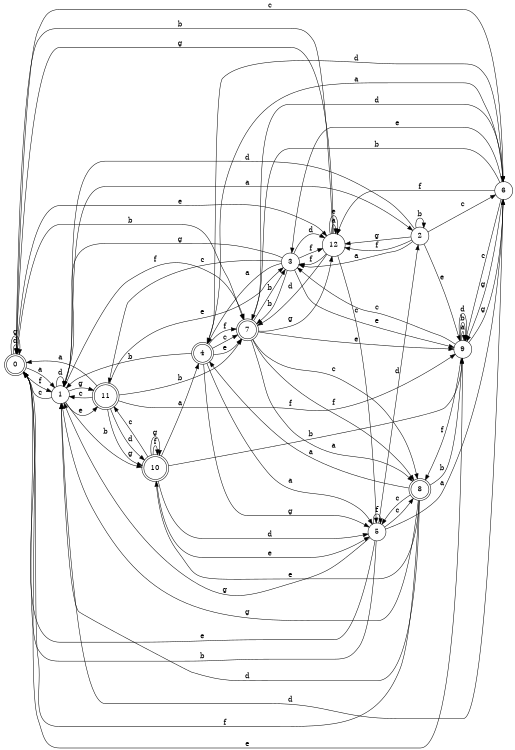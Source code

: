 digraph n11_4 {
__start0 [label="" shape="none"];

rankdir=LR;
size="8,5";

s0 [style="rounded,filled", color="black", fillcolor="white" shape="doublecircle", label="0"];
s1 [style="filled", color="black", fillcolor="white" shape="circle", label="1"];
s2 [style="filled", color="black", fillcolor="white" shape="circle", label="2"];
s3 [style="filled", color="black", fillcolor="white" shape="circle", label="3"];
s4 [style="rounded,filled", color="black", fillcolor="white" shape="doublecircle", label="4"];
s5 [style="filled", color="black", fillcolor="white" shape="circle", label="5"];
s6 [style="filled", color="black", fillcolor="white" shape="circle", label="6"];
s7 [style="rounded,filled", color="black", fillcolor="white" shape="doublecircle", label="7"];
s8 [style="rounded,filled", color="black", fillcolor="white" shape="doublecircle", label="8"];
s9 [style="filled", color="black", fillcolor="white" shape="circle", label="9"];
s10 [style="rounded,filled", color="black", fillcolor="white" shape="doublecircle", label="10"];
s11 [style="rounded,filled", color="black", fillcolor="white" shape="doublecircle", label="11"];
s12 [style="filled", color="black", fillcolor="white" shape="circle", label="12"];
s0 -> s1 [label="a"];
s0 -> s7 [label="b"];
s0 -> s6 [label="c"];
s0 -> s0 [label="d"];
s0 -> s12 [label="e"];
s0 -> s1 [label="f"];
s0 -> s0 [label="g"];
s1 -> s2 [label="a"];
s1 -> s10 [label="b"];
s1 -> s0 [label="c"];
s1 -> s1 [label="d"];
s1 -> s11 [label="e"];
s1 -> s7 [label="f"];
s1 -> s11 [label="g"];
s2 -> s3 [label="a"];
s2 -> s2 [label="b"];
s2 -> s6 [label="c"];
s2 -> s1 [label="d"];
s2 -> s9 [label="e"];
s2 -> s12 [label="f"];
s2 -> s12 [label="g"];
s3 -> s4 [label="a"];
s3 -> s7 [label="b"];
s3 -> s11 [label="c"];
s3 -> s12 [label="d"];
s3 -> s9 [label="e"];
s3 -> s12 [label="f"];
s3 -> s1 [label="g"];
s4 -> s5 [label="a"];
s4 -> s1 [label="b"];
s4 -> s7 [label="c"];
s4 -> s6 [label="d"];
s4 -> s7 [label="e"];
s4 -> s7 [label="f"];
s4 -> s5 [label="g"];
s5 -> s6 [label="a"];
s5 -> s0 [label="b"];
s5 -> s8 [label="c"];
s5 -> s2 [label="d"];
s5 -> s0 [label="e"];
s5 -> s5 [label="f"];
s5 -> s1 [label="g"];
s6 -> s4 [label="a"];
s6 -> s7 [label="b"];
s6 -> s9 [label="c"];
s6 -> s1 [label="d"];
s6 -> s3 [label="e"];
s6 -> s12 [label="f"];
s6 -> s9 [label="g"];
s7 -> s8 [label="a"];
s7 -> s3 [label="b"];
s7 -> s8 [label="c"];
s7 -> s6 [label="d"];
s7 -> s9 [label="e"];
s7 -> s8 [label="f"];
s7 -> s12 [label="g"];
s8 -> s4 [label="a"];
s8 -> s9 [label="b"];
s8 -> s5 [label="c"];
s8 -> s1 [label="d"];
s8 -> s10 [label="e"];
s8 -> s0 [label="f"];
s8 -> s1 [label="g"];
s9 -> s9 [label="a"];
s9 -> s9 [label="b"];
s9 -> s3 [label="c"];
s9 -> s9 [label="d"];
s9 -> s0 [label="e"];
s9 -> s8 [label="f"];
s9 -> s6 [label="g"];
s10 -> s4 [label="a"];
s10 -> s9 [label="b"];
s10 -> s11 [label="c"];
s10 -> s5 [label="d"];
s10 -> s5 [label="e"];
s10 -> s10 [label="f"];
s10 -> s10 [label="g"];
s11 -> s0 [label="a"];
s11 -> s7 [label="b"];
s11 -> s1 [label="c"];
s11 -> s10 [label="d"];
s11 -> s3 [label="e"];
s11 -> s9 [label="f"];
s11 -> s10 [label="g"];
s12 -> s12 [label="a"];
s12 -> s0 [label="b"];
s12 -> s5 [label="c"];
s12 -> s7 [label="d"];
s12 -> s12 [label="e"];
s12 -> s3 [label="f"];
s12 -> s0 [label="g"];

}